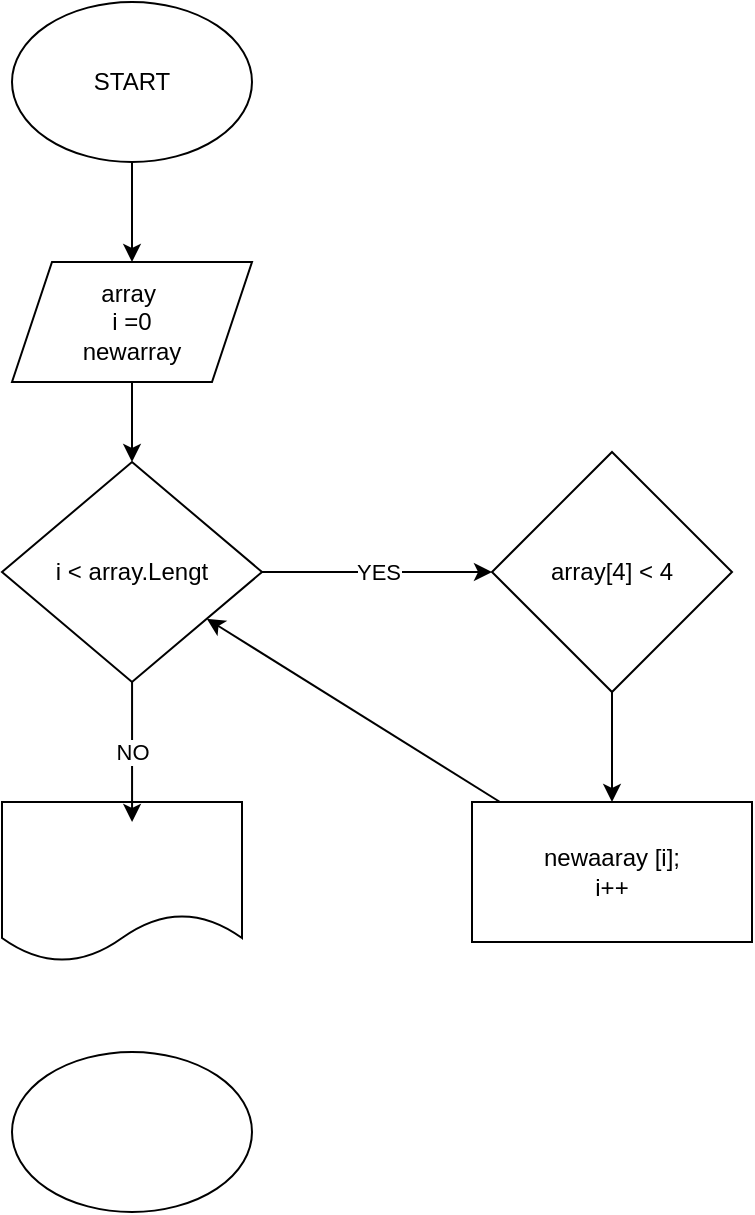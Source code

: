 <mxfile>
    <diagram id="2hFmBLhkHwN0o80_2IT_" name="Страница 1">
        <mxGraphModel dx="1074" dy="470" grid="1" gridSize="10" guides="1" tooltips="1" connect="1" arrows="1" fold="1" page="1" pageScale="1" pageWidth="827" pageHeight="1169" math="0" shadow="0">
            <root>
                <mxCell id="0"/>
                <mxCell id="1" parent="0"/>
                <mxCell id="7" style="edgeStyle=none;html=1;entryX=0.5;entryY=0;entryDx=0;entryDy=0;" edge="1" parent="1" source="2" target="3">
                    <mxGeometry relative="1" as="geometry"/>
                </mxCell>
                <mxCell id="2" value="START" style="ellipse;whiteSpace=wrap;html=1;" parent="1" vertex="1">
                    <mxGeometry x="280" y="20" width="120" height="80" as="geometry"/>
                </mxCell>
                <mxCell id="11" style="edgeStyle=none;html=1;entryX=0.5;entryY=0;entryDx=0;entryDy=0;" edge="1" parent="1" source="3" target="9">
                    <mxGeometry relative="1" as="geometry"/>
                </mxCell>
                <mxCell id="3" value="array&amp;nbsp;&lt;br&gt;i =0&lt;br&gt;newarray" style="shape=parallelogram;perimeter=parallelogramPerimeter;whiteSpace=wrap;html=1;fixedSize=1;" parent="1" vertex="1">
                    <mxGeometry x="280" y="150" width="120" height="60" as="geometry"/>
                </mxCell>
                <mxCell id="13" style="edgeStyle=none;html=1;entryX=0.5;entryY=0;entryDx=0;entryDy=0;" edge="1" parent="1" source="4" target="12">
                    <mxGeometry relative="1" as="geometry"/>
                </mxCell>
                <mxCell id="4" value="array[4] &amp;lt; 4" style="rhombus;whiteSpace=wrap;html=1;" vertex="1" parent="1">
                    <mxGeometry x="520" y="245" width="120" height="120" as="geometry"/>
                </mxCell>
                <mxCell id="5" value="" style="shape=document;whiteSpace=wrap;html=1;boundedLbl=1;" vertex="1" parent="1">
                    <mxGeometry x="275" y="420" width="120" height="80" as="geometry"/>
                </mxCell>
                <mxCell id="6" value="" style="ellipse;whiteSpace=wrap;html=1;" vertex="1" parent="1">
                    <mxGeometry x="280" y="545" width="120" height="80" as="geometry"/>
                </mxCell>
                <mxCell id="10" value="YES" style="edgeStyle=none;html=1;entryX=0;entryY=0.5;entryDx=0;entryDy=0;" edge="1" parent="1" source="9" target="4">
                    <mxGeometry relative="1" as="geometry"/>
                </mxCell>
                <mxCell id="15" value="NO" style="edgeStyle=none;html=1;entryX=0.542;entryY=0.125;entryDx=0;entryDy=0;entryPerimeter=0;" edge="1" parent="1" source="9" target="5">
                    <mxGeometry relative="1" as="geometry"/>
                </mxCell>
                <mxCell id="9" value="i &amp;lt; array.Lengt" style="rhombus;whiteSpace=wrap;html=1;" vertex="1" parent="1">
                    <mxGeometry x="275" y="250" width="130" height="110" as="geometry"/>
                </mxCell>
                <mxCell id="14" style="edgeStyle=none;html=1;" edge="1" parent="1" source="12" target="9">
                    <mxGeometry relative="1" as="geometry"/>
                </mxCell>
                <mxCell id="12" value="newaaray [i];&lt;br&gt;i++" style="rounded=0;whiteSpace=wrap;html=1;" vertex="1" parent="1">
                    <mxGeometry x="510" y="420" width="140" height="70" as="geometry"/>
                </mxCell>
            </root>
        </mxGraphModel>
    </diagram>
</mxfile>